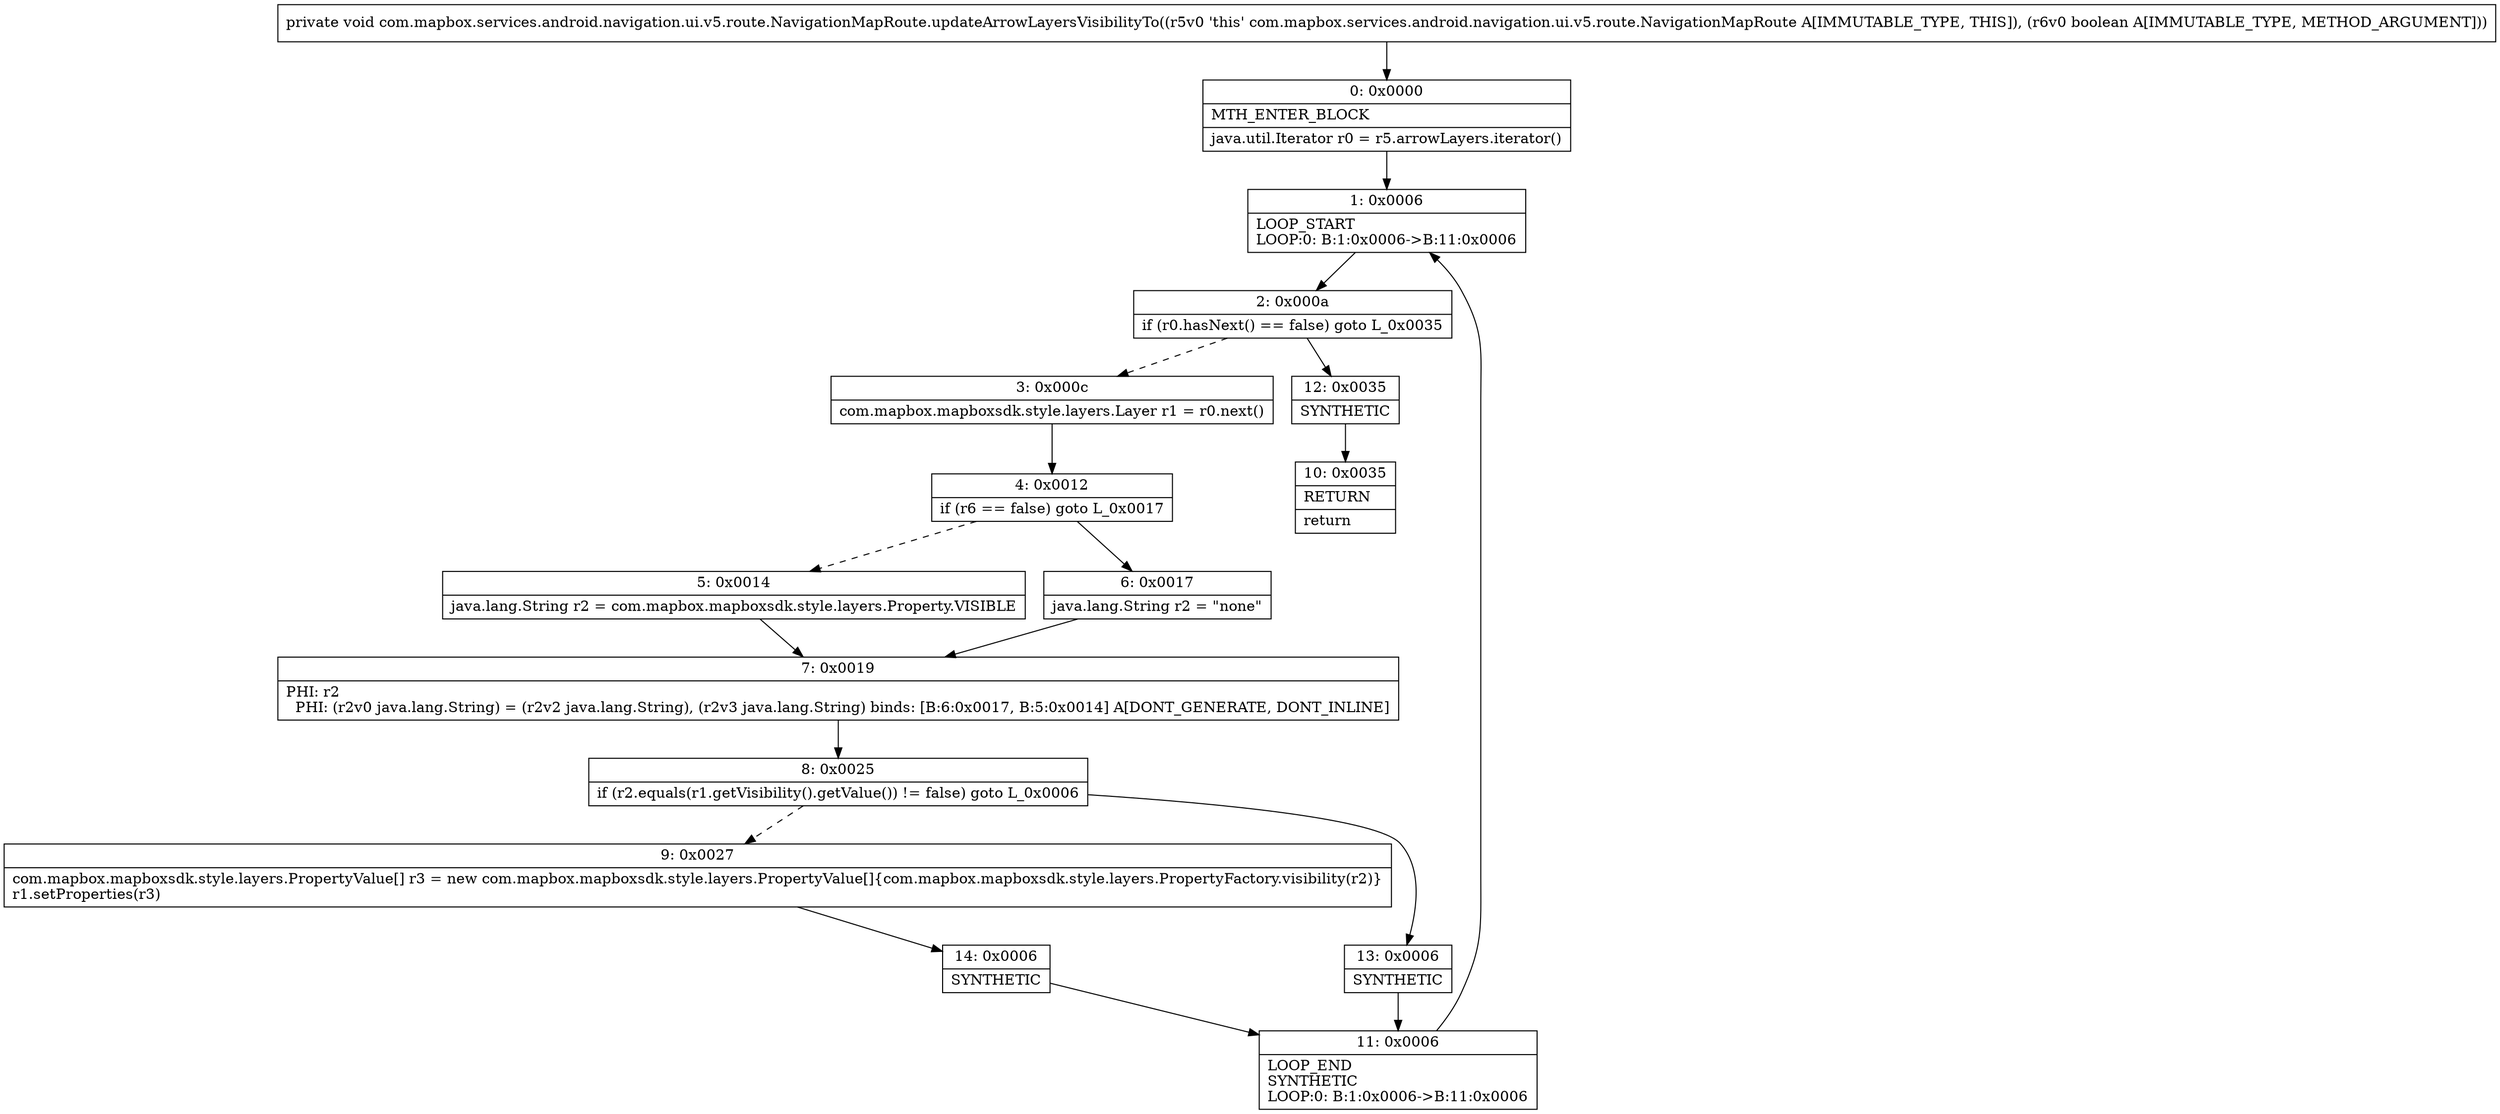 digraph "CFG forcom.mapbox.services.android.navigation.ui.v5.route.NavigationMapRoute.updateArrowLayersVisibilityTo(Z)V" {
Node_0 [shape=record,label="{0\:\ 0x0000|MTH_ENTER_BLOCK\l|java.util.Iterator r0 = r5.arrowLayers.iterator()\l}"];
Node_1 [shape=record,label="{1\:\ 0x0006|LOOP_START\lLOOP:0: B:1:0x0006\-\>B:11:0x0006\l}"];
Node_2 [shape=record,label="{2\:\ 0x000a|if (r0.hasNext() == false) goto L_0x0035\l}"];
Node_3 [shape=record,label="{3\:\ 0x000c|com.mapbox.mapboxsdk.style.layers.Layer r1 = r0.next()\l}"];
Node_4 [shape=record,label="{4\:\ 0x0012|if (r6 == false) goto L_0x0017\l}"];
Node_5 [shape=record,label="{5\:\ 0x0014|java.lang.String r2 = com.mapbox.mapboxsdk.style.layers.Property.VISIBLE\l}"];
Node_6 [shape=record,label="{6\:\ 0x0017|java.lang.String r2 = \"none\"\l}"];
Node_7 [shape=record,label="{7\:\ 0x0019|PHI: r2 \l  PHI: (r2v0 java.lang.String) = (r2v2 java.lang.String), (r2v3 java.lang.String) binds: [B:6:0x0017, B:5:0x0014] A[DONT_GENERATE, DONT_INLINE]\l}"];
Node_8 [shape=record,label="{8\:\ 0x0025|if (r2.equals(r1.getVisibility().getValue()) != false) goto L_0x0006\l}"];
Node_9 [shape=record,label="{9\:\ 0x0027|com.mapbox.mapboxsdk.style.layers.PropertyValue[] r3 = new com.mapbox.mapboxsdk.style.layers.PropertyValue[]\{com.mapbox.mapboxsdk.style.layers.PropertyFactory.visibility(r2)\}\lr1.setProperties(r3)\l}"];
Node_10 [shape=record,label="{10\:\ 0x0035|RETURN\l|return\l}"];
Node_11 [shape=record,label="{11\:\ 0x0006|LOOP_END\lSYNTHETIC\lLOOP:0: B:1:0x0006\-\>B:11:0x0006\l}"];
Node_12 [shape=record,label="{12\:\ 0x0035|SYNTHETIC\l}"];
Node_13 [shape=record,label="{13\:\ 0x0006|SYNTHETIC\l}"];
Node_14 [shape=record,label="{14\:\ 0x0006|SYNTHETIC\l}"];
MethodNode[shape=record,label="{private void com.mapbox.services.android.navigation.ui.v5.route.NavigationMapRoute.updateArrowLayersVisibilityTo((r5v0 'this' com.mapbox.services.android.navigation.ui.v5.route.NavigationMapRoute A[IMMUTABLE_TYPE, THIS]), (r6v0 boolean A[IMMUTABLE_TYPE, METHOD_ARGUMENT])) }"];
MethodNode -> Node_0;
Node_0 -> Node_1;
Node_1 -> Node_2;
Node_2 -> Node_3[style=dashed];
Node_2 -> Node_12;
Node_3 -> Node_4;
Node_4 -> Node_5[style=dashed];
Node_4 -> Node_6;
Node_5 -> Node_7;
Node_6 -> Node_7;
Node_7 -> Node_8;
Node_8 -> Node_9[style=dashed];
Node_8 -> Node_13;
Node_9 -> Node_14;
Node_11 -> Node_1;
Node_12 -> Node_10;
Node_13 -> Node_11;
Node_14 -> Node_11;
}

